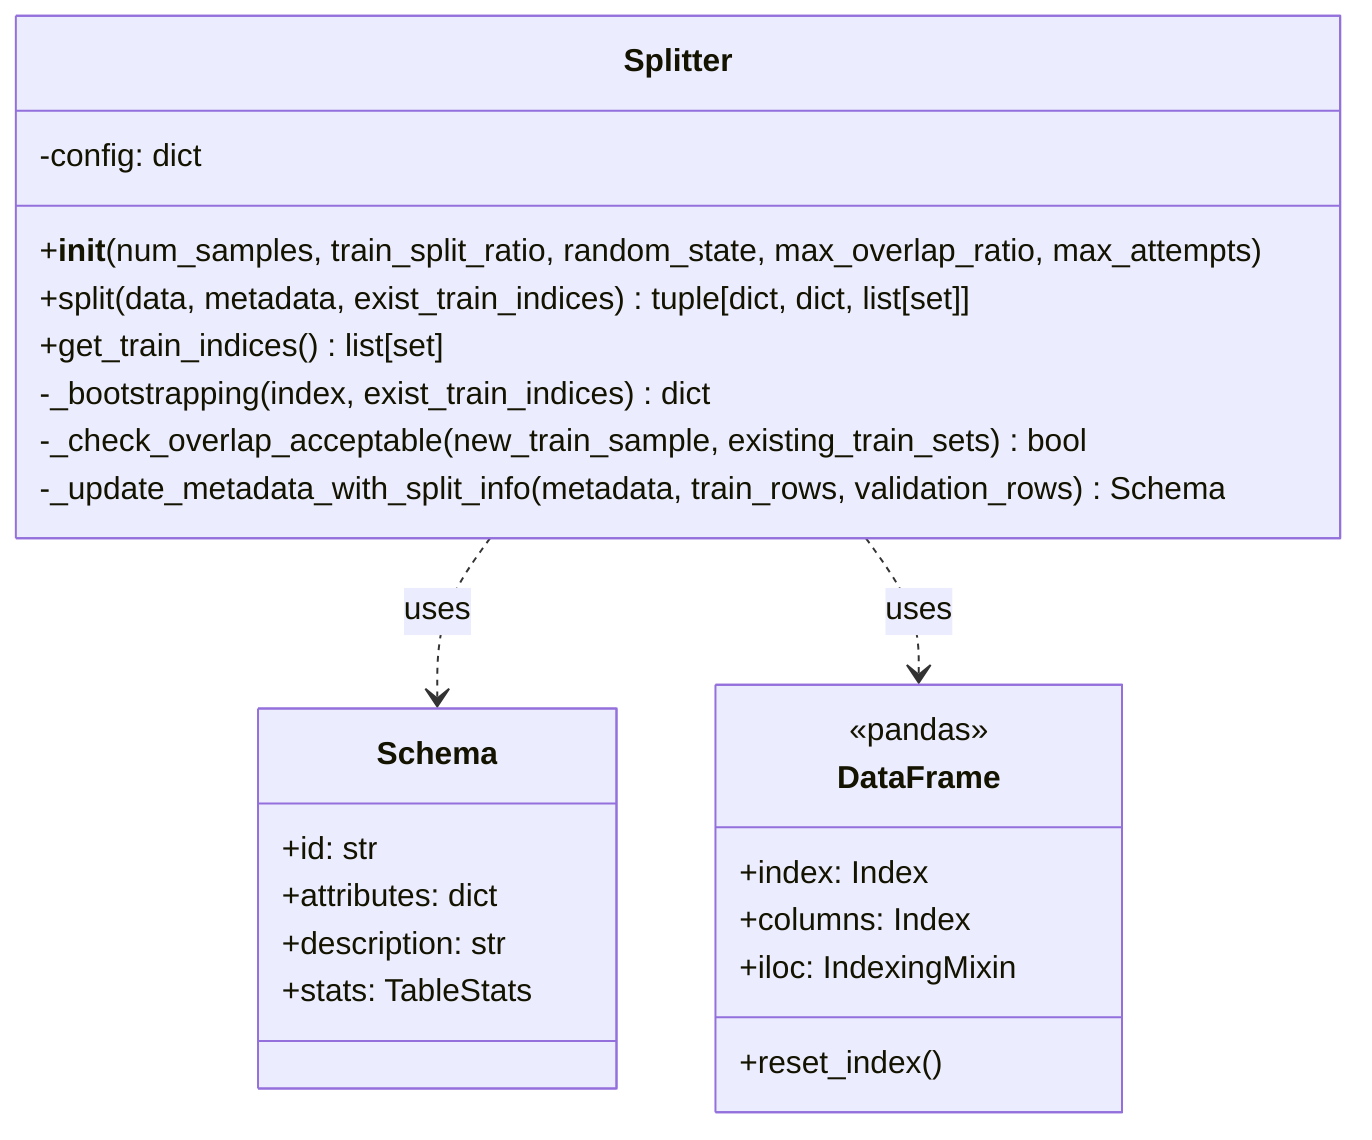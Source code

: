 classDiagram
    class Splitter {
        -config: dict
        +__init__(num_samples, train_split_ratio, random_state, max_overlap_ratio, max_attempts)
        +split(data, metadata, exist_train_indices) tuple[dict, dict, list[set]]
        +get_train_indices() list[set]
        -_bootstrapping(index, exist_train_indices) dict
        -_check_overlap_acceptable(new_train_sample, existing_train_sets) bool
        -_update_metadata_with_split_info(metadata, train_rows, validation_rows) Schema
    }
    
    class Schema {
        +id: str
        +attributes: dict
        +description: str
        +stats: TableStats
    }
    
    class DataFrame {
        <<pandas>>
        +index: Index
        +columns: Index
        +iloc: IndexingMixin
        +reset_index()
    }
    
    Splitter ..> Schema : uses
    Splitter ..> DataFrame : uses